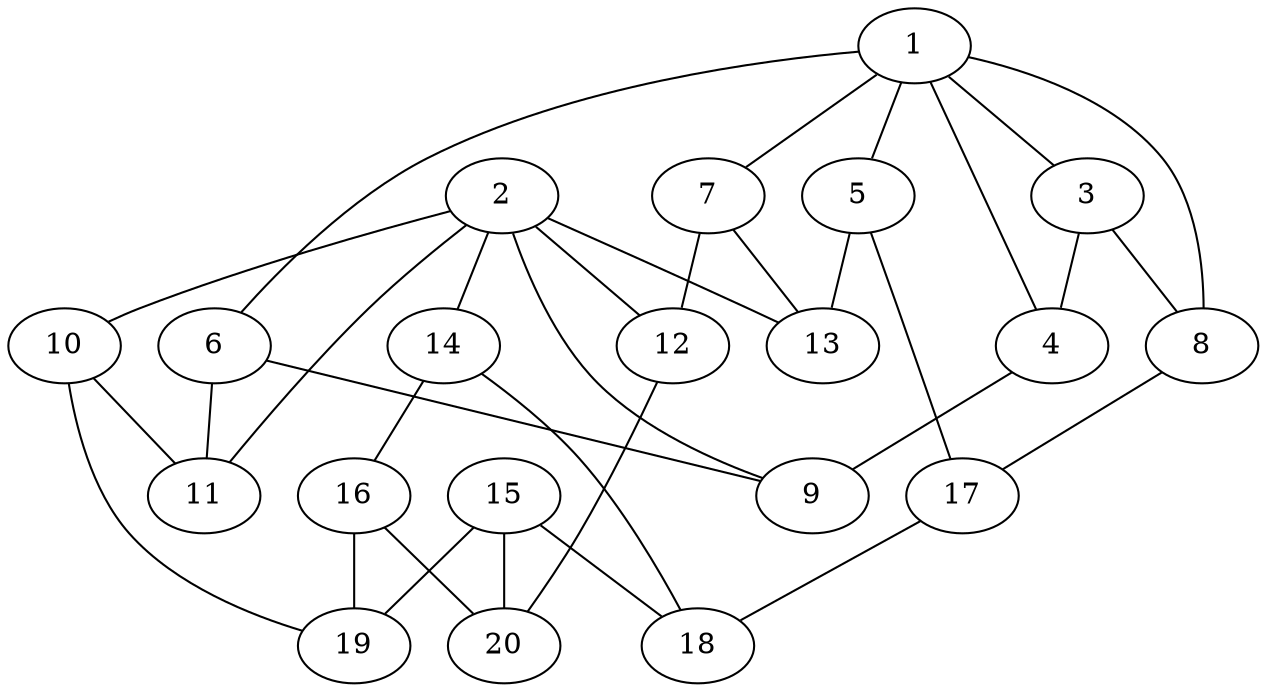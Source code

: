 graph G {
10 -- 11;
14 -- 16;
6 -- 9;
16 -- 19;
14 -- 18;
16 -- 20;
4 -- 9;
6 -- 11;
2 -- 9;
2 -- 10;
12 -- 20;
2 -- 11;
8 -- 17;
10 -- 19;
2 -- 12;
2 -- 13;
2 -- 14;
3 -- 4;
17 -- 18;
1 -- 3;
1 -- 4;
15 -- 18;
1 -- 5;
15 -- 19;
1 -- 6;
3 -- 8;
7 -- 12;
15 -- 20;
1 -- 7;
7 -- 13;
1 -- 8;
5 -- 13;
5 -- 17;
}

